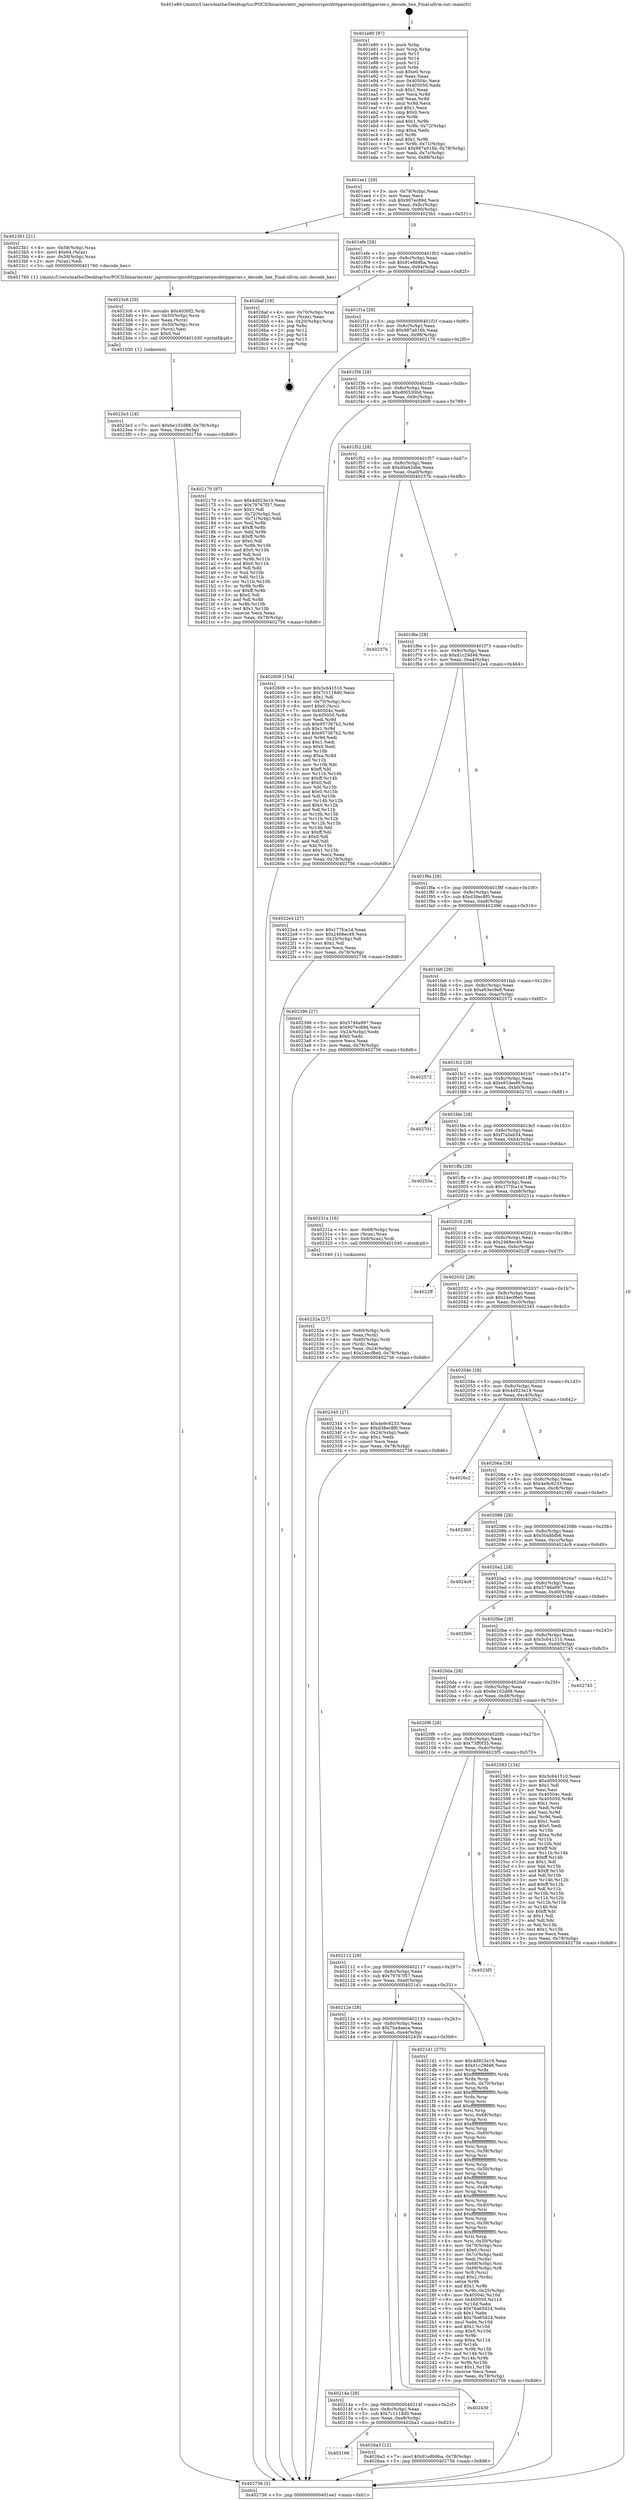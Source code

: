 digraph "0x401e80" {
  label = "0x401e80 (/mnt/c/Users/mathe/Desktop/tcc/POCII/binaries/extr_japrontosrcpicohttpparserpicohttpparser.c_decode_hex_Final-ollvm.out::main(0))"
  labelloc = "t"
  node[shape=record]

  Entry [label="",width=0.3,height=0.3,shape=circle,fillcolor=black,style=filled]
  "0x401ee1" [label="{
     0x401ee1 [29]\l
     | [instrs]\l
     &nbsp;&nbsp;0x401ee1 \<+3\>: mov -0x78(%rbp),%eax\l
     &nbsp;&nbsp;0x401ee4 \<+2\>: mov %eax,%ecx\l
     &nbsp;&nbsp;0x401ee6 \<+6\>: sub $0x907ec89d,%ecx\l
     &nbsp;&nbsp;0x401eec \<+6\>: mov %eax,-0x8c(%rbp)\l
     &nbsp;&nbsp;0x401ef2 \<+6\>: mov %ecx,-0x90(%rbp)\l
     &nbsp;&nbsp;0x401ef8 \<+6\>: je 00000000004023b1 \<main+0x531\>\l
  }"]
  "0x4023b1" [label="{
     0x4023b1 [21]\l
     | [instrs]\l
     &nbsp;&nbsp;0x4023b1 \<+4\>: mov -0x58(%rbp),%rax\l
     &nbsp;&nbsp;0x4023b5 \<+6\>: movl $0x64,(%rax)\l
     &nbsp;&nbsp;0x4023bb \<+4\>: mov -0x58(%rbp),%rax\l
     &nbsp;&nbsp;0x4023bf \<+2\>: mov (%rax),%edi\l
     &nbsp;&nbsp;0x4023c1 \<+5\>: call 0000000000401760 \<decode_hex\>\l
     | [calls]\l
     &nbsp;&nbsp;0x401760 \{1\} (/mnt/c/Users/mathe/Desktop/tcc/POCII/binaries/extr_japrontosrcpicohttpparserpicohttpparser.c_decode_hex_Final-ollvm.out::decode_hex)\l
  }"]
  "0x401efe" [label="{
     0x401efe [28]\l
     | [instrs]\l
     &nbsp;&nbsp;0x401efe \<+5\>: jmp 0000000000401f03 \<main+0x83\>\l
     &nbsp;&nbsp;0x401f03 \<+6\>: mov -0x8c(%rbp),%eax\l
     &nbsp;&nbsp;0x401f09 \<+5\>: sub $0x91e8b9ba,%eax\l
     &nbsp;&nbsp;0x401f0e \<+6\>: mov %eax,-0x94(%rbp)\l
     &nbsp;&nbsp;0x401f14 \<+6\>: je 00000000004026af \<main+0x82f\>\l
  }"]
  Exit [label="",width=0.3,height=0.3,shape=circle,fillcolor=black,style=filled,peripheries=2]
  "0x4026af" [label="{
     0x4026af [19]\l
     | [instrs]\l
     &nbsp;&nbsp;0x4026af \<+4\>: mov -0x70(%rbp),%rax\l
     &nbsp;&nbsp;0x4026b3 \<+2\>: mov (%rax),%eax\l
     &nbsp;&nbsp;0x4026b5 \<+4\>: lea -0x20(%rbp),%rsp\l
     &nbsp;&nbsp;0x4026b9 \<+1\>: pop %rbx\l
     &nbsp;&nbsp;0x4026ba \<+2\>: pop %r12\l
     &nbsp;&nbsp;0x4026bc \<+2\>: pop %r14\l
     &nbsp;&nbsp;0x4026be \<+2\>: pop %r15\l
     &nbsp;&nbsp;0x4026c0 \<+1\>: pop %rbp\l
     &nbsp;&nbsp;0x4026c1 \<+1\>: ret\l
  }"]
  "0x401f1a" [label="{
     0x401f1a [28]\l
     | [instrs]\l
     &nbsp;&nbsp;0x401f1a \<+5\>: jmp 0000000000401f1f \<main+0x9f\>\l
     &nbsp;&nbsp;0x401f1f \<+6\>: mov -0x8c(%rbp),%eax\l
     &nbsp;&nbsp;0x401f25 \<+5\>: sub $0x987a916b,%eax\l
     &nbsp;&nbsp;0x401f2a \<+6\>: mov %eax,-0x98(%rbp)\l
     &nbsp;&nbsp;0x401f30 \<+6\>: je 0000000000402170 \<main+0x2f0\>\l
  }"]
  "0x402166" [label="{
     0x402166\l
  }", style=dashed]
  "0x402170" [label="{
     0x402170 [97]\l
     | [instrs]\l
     &nbsp;&nbsp;0x402170 \<+5\>: mov $0x4d923e19,%eax\l
     &nbsp;&nbsp;0x402175 \<+5\>: mov $0x79767f57,%ecx\l
     &nbsp;&nbsp;0x40217a \<+2\>: mov $0x1,%dl\l
     &nbsp;&nbsp;0x40217c \<+4\>: mov -0x72(%rbp),%sil\l
     &nbsp;&nbsp;0x402180 \<+4\>: mov -0x71(%rbp),%dil\l
     &nbsp;&nbsp;0x402184 \<+3\>: mov %sil,%r8b\l
     &nbsp;&nbsp;0x402187 \<+4\>: xor $0xff,%r8b\l
     &nbsp;&nbsp;0x40218b \<+3\>: mov %dil,%r9b\l
     &nbsp;&nbsp;0x40218e \<+4\>: xor $0xff,%r9b\l
     &nbsp;&nbsp;0x402192 \<+3\>: xor $0x0,%dl\l
     &nbsp;&nbsp;0x402195 \<+3\>: mov %r8b,%r10b\l
     &nbsp;&nbsp;0x402198 \<+4\>: and $0x0,%r10b\l
     &nbsp;&nbsp;0x40219c \<+3\>: and %dl,%sil\l
     &nbsp;&nbsp;0x40219f \<+3\>: mov %r9b,%r11b\l
     &nbsp;&nbsp;0x4021a2 \<+4\>: and $0x0,%r11b\l
     &nbsp;&nbsp;0x4021a6 \<+3\>: and %dl,%dil\l
     &nbsp;&nbsp;0x4021a9 \<+3\>: or %sil,%r10b\l
     &nbsp;&nbsp;0x4021ac \<+3\>: or %dil,%r11b\l
     &nbsp;&nbsp;0x4021af \<+3\>: xor %r11b,%r10b\l
     &nbsp;&nbsp;0x4021b2 \<+3\>: or %r9b,%r8b\l
     &nbsp;&nbsp;0x4021b5 \<+4\>: xor $0xff,%r8b\l
     &nbsp;&nbsp;0x4021b9 \<+3\>: or $0x0,%dl\l
     &nbsp;&nbsp;0x4021bc \<+3\>: and %dl,%r8b\l
     &nbsp;&nbsp;0x4021bf \<+3\>: or %r8b,%r10b\l
     &nbsp;&nbsp;0x4021c2 \<+4\>: test $0x1,%r10b\l
     &nbsp;&nbsp;0x4021c6 \<+3\>: cmovne %ecx,%eax\l
     &nbsp;&nbsp;0x4021c9 \<+3\>: mov %eax,-0x78(%rbp)\l
     &nbsp;&nbsp;0x4021cc \<+5\>: jmp 0000000000402756 \<main+0x8d6\>\l
  }"]
  "0x401f36" [label="{
     0x401f36 [28]\l
     | [instrs]\l
     &nbsp;&nbsp;0x401f36 \<+5\>: jmp 0000000000401f3b \<main+0xbb\>\l
     &nbsp;&nbsp;0x401f3b \<+6\>: mov -0x8c(%rbp),%eax\l
     &nbsp;&nbsp;0x401f41 \<+5\>: sub $0xd005300d,%eax\l
     &nbsp;&nbsp;0x401f46 \<+6\>: mov %eax,-0x9c(%rbp)\l
     &nbsp;&nbsp;0x401f4c \<+6\>: je 0000000000402609 \<main+0x789\>\l
  }"]
  "0x402756" [label="{
     0x402756 [5]\l
     | [instrs]\l
     &nbsp;&nbsp;0x402756 \<+5\>: jmp 0000000000401ee1 \<main+0x61\>\l
  }"]
  "0x401e80" [label="{
     0x401e80 [97]\l
     | [instrs]\l
     &nbsp;&nbsp;0x401e80 \<+1\>: push %rbp\l
     &nbsp;&nbsp;0x401e81 \<+3\>: mov %rsp,%rbp\l
     &nbsp;&nbsp;0x401e84 \<+2\>: push %r15\l
     &nbsp;&nbsp;0x401e86 \<+2\>: push %r14\l
     &nbsp;&nbsp;0x401e88 \<+2\>: push %r12\l
     &nbsp;&nbsp;0x401e8a \<+1\>: push %rbx\l
     &nbsp;&nbsp;0x401e8b \<+7\>: sub $0xe0,%rsp\l
     &nbsp;&nbsp;0x401e92 \<+2\>: xor %eax,%eax\l
     &nbsp;&nbsp;0x401e94 \<+7\>: mov 0x40504c,%ecx\l
     &nbsp;&nbsp;0x401e9b \<+7\>: mov 0x405050,%edx\l
     &nbsp;&nbsp;0x401ea2 \<+3\>: sub $0x1,%eax\l
     &nbsp;&nbsp;0x401ea5 \<+3\>: mov %ecx,%r8d\l
     &nbsp;&nbsp;0x401ea8 \<+3\>: add %eax,%r8d\l
     &nbsp;&nbsp;0x401eab \<+4\>: imul %r8d,%ecx\l
     &nbsp;&nbsp;0x401eaf \<+3\>: and $0x1,%ecx\l
     &nbsp;&nbsp;0x401eb2 \<+3\>: cmp $0x0,%ecx\l
     &nbsp;&nbsp;0x401eb5 \<+4\>: sete %r9b\l
     &nbsp;&nbsp;0x401eb9 \<+4\>: and $0x1,%r9b\l
     &nbsp;&nbsp;0x401ebd \<+4\>: mov %r9b,-0x72(%rbp)\l
     &nbsp;&nbsp;0x401ec1 \<+3\>: cmp $0xa,%edx\l
     &nbsp;&nbsp;0x401ec4 \<+4\>: setl %r9b\l
     &nbsp;&nbsp;0x401ec8 \<+4\>: and $0x1,%r9b\l
     &nbsp;&nbsp;0x401ecc \<+4\>: mov %r9b,-0x71(%rbp)\l
     &nbsp;&nbsp;0x401ed0 \<+7\>: movl $0x987a916b,-0x78(%rbp)\l
     &nbsp;&nbsp;0x401ed7 \<+3\>: mov %edi,-0x7c(%rbp)\l
     &nbsp;&nbsp;0x401eda \<+7\>: mov %rsi,-0x88(%rbp)\l
  }"]
  "0x4026a3" [label="{
     0x4026a3 [12]\l
     | [instrs]\l
     &nbsp;&nbsp;0x4026a3 \<+7\>: movl $0x91e8b9ba,-0x78(%rbp)\l
     &nbsp;&nbsp;0x4026aa \<+5\>: jmp 0000000000402756 \<main+0x8d6\>\l
  }"]
  "0x402609" [label="{
     0x402609 [154]\l
     | [instrs]\l
     &nbsp;&nbsp;0x402609 \<+5\>: mov $0x5c641510,%eax\l
     &nbsp;&nbsp;0x40260e \<+5\>: mov $0x7c1118d0,%ecx\l
     &nbsp;&nbsp;0x402613 \<+2\>: mov $0x1,%dl\l
     &nbsp;&nbsp;0x402615 \<+4\>: mov -0x70(%rbp),%rsi\l
     &nbsp;&nbsp;0x402619 \<+6\>: movl $0x0,(%rsi)\l
     &nbsp;&nbsp;0x40261f \<+7\>: mov 0x40504c,%edi\l
     &nbsp;&nbsp;0x402626 \<+8\>: mov 0x405050,%r8d\l
     &nbsp;&nbsp;0x40262e \<+3\>: mov %edi,%r9d\l
     &nbsp;&nbsp;0x402631 \<+7\>: sub $0x957367b2,%r9d\l
     &nbsp;&nbsp;0x402638 \<+4\>: sub $0x1,%r9d\l
     &nbsp;&nbsp;0x40263c \<+7\>: add $0x957367b2,%r9d\l
     &nbsp;&nbsp;0x402643 \<+4\>: imul %r9d,%edi\l
     &nbsp;&nbsp;0x402647 \<+3\>: and $0x1,%edi\l
     &nbsp;&nbsp;0x40264a \<+3\>: cmp $0x0,%edi\l
     &nbsp;&nbsp;0x40264d \<+4\>: sete %r10b\l
     &nbsp;&nbsp;0x402651 \<+4\>: cmp $0xa,%r8d\l
     &nbsp;&nbsp;0x402655 \<+4\>: setl %r11b\l
     &nbsp;&nbsp;0x402659 \<+3\>: mov %r10b,%bl\l
     &nbsp;&nbsp;0x40265c \<+3\>: xor $0xff,%bl\l
     &nbsp;&nbsp;0x40265f \<+3\>: mov %r11b,%r14b\l
     &nbsp;&nbsp;0x402662 \<+4\>: xor $0xff,%r14b\l
     &nbsp;&nbsp;0x402666 \<+3\>: xor $0x0,%dl\l
     &nbsp;&nbsp;0x402669 \<+3\>: mov %bl,%r15b\l
     &nbsp;&nbsp;0x40266c \<+4\>: and $0x0,%r15b\l
     &nbsp;&nbsp;0x402670 \<+3\>: and %dl,%r10b\l
     &nbsp;&nbsp;0x402673 \<+3\>: mov %r14b,%r12b\l
     &nbsp;&nbsp;0x402676 \<+4\>: and $0x0,%r12b\l
     &nbsp;&nbsp;0x40267a \<+3\>: and %dl,%r11b\l
     &nbsp;&nbsp;0x40267d \<+3\>: or %r10b,%r15b\l
     &nbsp;&nbsp;0x402680 \<+3\>: or %r11b,%r12b\l
     &nbsp;&nbsp;0x402683 \<+3\>: xor %r12b,%r15b\l
     &nbsp;&nbsp;0x402686 \<+3\>: or %r14b,%bl\l
     &nbsp;&nbsp;0x402689 \<+3\>: xor $0xff,%bl\l
     &nbsp;&nbsp;0x40268c \<+3\>: or $0x0,%dl\l
     &nbsp;&nbsp;0x40268f \<+2\>: and %dl,%bl\l
     &nbsp;&nbsp;0x402691 \<+3\>: or %bl,%r15b\l
     &nbsp;&nbsp;0x402694 \<+4\>: test $0x1,%r15b\l
     &nbsp;&nbsp;0x402698 \<+3\>: cmovne %ecx,%eax\l
     &nbsp;&nbsp;0x40269b \<+3\>: mov %eax,-0x78(%rbp)\l
     &nbsp;&nbsp;0x40269e \<+5\>: jmp 0000000000402756 \<main+0x8d6\>\l
  }"]
  "0x401f52" [label="{
     0x401f52 [28]\l
     | [instrs]\l
     &nbsp;&nbsp;0x401f52 \<+5\>: jmp 0000000000401f57 \<main+0xd7\>\l
     &nbsp;&nbsp;0x401f57 \<+6\>: mov -0x8c(%rbp),%eax\l
     &nbsp;&nbsp;0x401f5d \<+5\>: sub $0xd0a43dbe,%eax\l
     &nbsp;&nbsp;0x401f62 \<+6\>: mov %eax,-0xa0(%rbp)\l
     &nbsp;&nbsp;0x401f68 \<+6\>: je 000000000040237b \<main+0x4fb\>\l
  }"]
  "0x40214a" [label="{
     0x40214a [28]\l
     | [instrs]\l
     &nbsp;&nbsp;0x40214a \<+5\>: jmp 000000000040214f \<main+0x2cf\>\l
     &nbsp;&nbsp;0x40214f \<+6\>: mov -0x8c(%rbp),%eax\l
     &nbsp;&nbsp;0x402155 \<+5\>: sub $0x7c1118d0,%eax\l
     &nbsp;&nbsp;0x40215a \<+6\>: mov %eax,-0xe8(%rbp)\l
     &nbsp;&nbsp;0x402160 \<+6\>: je 00000000004026a3 \<main+0x823\>\l
  }"]
  "0x40237b" [label="{
     0x40237b\l
  }", style=dashed]
  "0x401f6e" [label="{
     0x401f6e [28]\l
     | [instrs]\l
     &nbsp;&nbsp;0x401f6e \<+5\>: jmp 0000000000401f73 \<main+0xf3\>\l
     &nbsp;&nbsp;0x401f73 \<+6\>: mov -0x8c(%rbp),%eax\l
     &nbsp;&nbsp;0x401f79 \<+5\>: sub $0xd1c29d46,%eax\l
     &nbsp;&nbsp;0x401f7e \<+6\>: mov %eax,-0xa4(%rbp)\l
     &nbsp;&nbsp;0x401f84 \<+6\>: je 00000000004022e4 \<main+0x464\>\l
  }"]
  "0x402439" [label="{
     0x402439\l
  }", style=dashed]
  "0x4022e4" [label="{
     0x4022e4 [27]\l
     | [instrs]\l
     &nbsp;&nbsp;0x4022e4 \<+5\>: mov $0x177fca1d,%eax\l
     &nbsp;&nbsp;0x4022e9 \<+5\>: mov $0x2468ec49,%ecx\l
     &nbsp;&nbsp;0x4022ee \<+3\>: mov -0x25(%rbp),%dl\l
     &nbsp;&nbsp;0x4022f1 \<+3\>: test $0x1,%dl\l
     &nbsp;&nbsp;0x4022f4 \<+3\>: cmovne %ecx,%eax\l
     &nbsp;&nbsp;0x4022f7 \<+3\>: mov %eax,-0x78(%rbp)\l
     &nbsp;&nbsp;0x4022fa \<+5\>: jmp 0000000000402756 \<main+0x8d6\>\l
  }"]
  "0x401f8a" [label="{
     0x401f8a [28]\l
     | [instrs]\l
     &nbsp;&nbsp;0x401f8a \<+5\>: jmp 0000000000401f8f \<main+0x10f\>\l
     &nbsp;&nbsp;0x401f8f \<+6\>: mov -0x8c(%rbp),%eax\l
     &nbsp;&nbsp;0x401f95 \<+5\>: sub $0xd38ec8f0,%eax\l
     &nbsp;&nbsp;0x401f9a \<+6\>: mov %eax,-0xa8(%rbp)\l
     &nbsp;&nbsp;0x401fa0 \<+6\>: je 0000000000402396 \<main+0x516\>\l
  }"]
  "0x4023e3" [label="{
     0x4023e3 [18]\l
     | [instrs]\l
     &nbsp;&nbsp;0x4023e3 \<+7\>: movl $0x6e102d88,-0x78(%rbp)\l
     &nbsp;&nbsp;0x4023ea \<+6\>: mov %eax,-0xec(%rbp)\l
     &nbsp;&nbsp;0x4023f0 \<+5\>: jmp 0000000000402756 \<main+0x8d6\>\l
  }"]
  "0x402396" [label="{
     0x402396 [27]\l
     | [instrs]\l
     &nbsp;&nbsp;0x402396 \<+5\>: mov $0x5746a997,%eax\l
     &nbsp;&nbsp;0x40239b \<+5\>: mov $0x907ec89d,%ecx\l
     &nbsp;&nbsp;0x4023a0 \<+3\>: mov -0x24(%rbp),%edx\l
     &nbsp;&nbsp;0x4023a3 \<+3\>: cmp $0x0,%edx\l
     &nbsp;&nbsp;0x4023a6 \<+3\>: cmove %ecx,%eax\l
     &nbsp;&nbsp;0x4023a9 \<+3\>: mov %eax,-0x78(%rbp)\l
     &nbsp;&nbsp;0x4023ac \<+5\>: jmp 0000000000402756 \<main+0x8d6\>\l
  }"]
  "0x401fa6" [label="{
     0x401fa6 [28]\l
     | [instrs]\l
     &nbsp;&nbsp;0x401fa6 \<+5\>: jmp 0000000000401fab \<main+0x12b\>\l
     &nbsp;&nbsp;0x401fab \<+6\>: mov -0x8c(%rbp),%eax\l
     &nbsp;&nbsp;0x401fb1 \<+5\>: sub $0xe63ec9e8,%eax\l
     &nbsp;&nbsp;0x401fb6 \<+6\>: mov %eax,-0xac(%rbp)\l
     &nbsp;&nbsp;0x401fbc \<+6\>: je 0000000000402572 \<main+0x6f2\>\l
  }"]
  "0x4023c6" [label="{
     0x4023c6 [29]\l
     | [instrs]\l
     &nbsp;&nbsp;0x4023c6 \<+10\>: movabs $0x4030f2,%rdi\l
     &nbsp;&nbsp;0x4023d0 \<+4\>: mov -0x50(%rbp),%rcx\l
     &nbsp;&nbsp;0x4023d4 \<+2\>: mov %eax,(%rcx)\l
     &nbsp;&nbsp;0x4023d6 \<+4\>: mov -0x50(%rbp),%rcx\l
     &nbsp;&nbsp;0x4023da \<+2\>: mov (%rcx),%esi\l
     &nbsp;&nbsp;0x4023dc \<+2\>: mov $0x0,%al\l
     &nbsp;&nbsp;0x4023de \<+5\>: call 0000000000401030 \<printf@plt\>\l
     | [calls]\l
     &nbsp;&nbsp;0x401030 \{1\} (unknown)\l
  }"]
  "0x402572" [label="{
     0x402572\l
  }", style=dashed]
  "0x401fc2" [label="{
     0x401fc2 [28]\l
     | [instrs]\l
     &nbsp;&nbsp;0x401fc2 \<+5\>: jmp 0000000000401fc7 \<main+0x147\>\l
     &nbsp;&nbsp;0x401fc7 \<+6\>: mov -0x8c(%rbp),%eax\l
     &nbsp;&nbsp;0x401fcd \<+5\>: sub $0xe91deef6,%eax\l
     &nbsp;&nbsp;0x401fd2 \<+6\>: mov %eax,-0xb0(%rbp)\l
     &nbsp;&nbsp;0x401fd8 \<+6\>: je 0000000000402701 \<main+0x881\>\l
  }"]
  "0x40232a" [label="{
     0x40232a [27]\l
     | [instrs]\l
     &nbsp;&nbsp;0x40232a \<+4\>: mov -0x60(%rbp),%rdi\l
     &nbsp;&nbsp;0x40232e \<+2\>: mov %eax,(%rdi)\l
     &nbsp;&nbsp;0x402330 \<+4\>: mov -0x60(%rbp),%rdi\l
     &nbsp;&nbsp;0x402334 \<+2\>: mov (%rdi),%eax\l
     &nbsp;&nbsp;0x402336 \<+3\>: mov %eax,-0x24(%rbp)\l
     &nbsp;&nbsp;0x402339 \<+7\>: movl $0x24ecf8e0,-0x78(%rbp)\l
     &nbsp;&nbsp;0x402340 \<+5\>: jmp 0000000000402756 \<main+0x8d6\>\l
  }"]
  "0x402701" [label="{
     0x402701\l
  }", style=dashed]
  "0x401fde" [label="{
     0x401fde [28]\l
     | [instrs]\l
     &nbsp;&nbsp;0x401fde \<+5\>: jmp 0000000000401fe3 \<main+0x163\>\l
     &nbsp;&nbsp;0x401fe3 \<+6\>: mov -0x8c(%rbp),%eax\l
     &nbsp;&nbsp;0x401fe9 \<+5\>: sub $0xf7a5ab34,%eax\l
     &nbsp;&nbsp;0x401fee \<+6\>: mov %eax,-0xb4(%rbp)\l
     &nbsp;&nbsp;0x401ff4 \<+6\>: je 000000000040255a \<main+0x6da\>\l
  }"]
  "0x40212e" [label="{
     0x40212e [28]\l
     | [instrs]\l
     &nbsp;&nbsp;0x40212e \<+5\>: jmp 0000000000402133 \<main+0x2b3\>\l
     &nbsp;&nbsp;0x402133 \<+6\>: mov -0x8c(%rbp),%eax\l
     &nbsp;&nbsp;0x402139 \<+5\>: sub $0x7ba4aeca,%eax\l
     &nbsp;&nbsp;0x40213e \<+6\>: mov %eax,-0xe4(%rbp)\l
     &nbsp;&nbsp;0x402144 \<+6\>: je 0000000000402439 \<main+0x5b9\>\l
  }"]
  "0x40255a" [label="{
     0x40255a\l
  }", style=dashed]
  "0x401ffa" [label="{
     0x401ffa [28]\l
     | [instrs]\l
     &nbsp;&nbsp;0x401ffa \<+5\>: jmp 0000000000401fff \<main+0x17f\>\l
     &nbsp;&nbsp;0x401fff \<+6\>: mov -0x8c(%rbp),%eax\l
     &nbsp;&nbsp;0x402005 \<+5\>: sub $0x177fca1d,%eax\l
     &nbsp;&nbsp;0x40200a \<+6\>: mov %eax,-0xb8(%rbp)\l
     &nbsp;&nbsp;0x402010 \<+6\>: je 000000000040231a \<main+0x49a\>\l
  }"]
  "0x4021d1" [label="{
     0x4021d1 [275]\l
     | [instrs]\l
     &nbsp;&nbsp;0x4021d1 \<+5\>: mov $0x4d923e19,%eax\l
     &nbsp;&nbsp;0x4021d6 \<+5\>: mov $0xd1c29d46,%ecx\l
     &nbsp;&nbsp;0x4021db \<+3\>: mov %rsp,%rdx\l
     &nbsp;&nbsp;0x4021de \<+4\>: add $0xfffffffffffffff0,%rdx\l
     &nbsp;&nbsp;0x4021e2 \<+3\>: mov %rdx,%rsp\l
     &nbsp;&nbsp;0x4021e5 \<+4\>: mov %rdx,-0x70(%rbp)\l
     &nbsp;&nbsp;0x4021e9 \<+3\>: mov %rsp,%rdx\l
     &nbsp;&nbsp;0x4021ec \<+4\>: add $0xfffffffffffffff0,%rdx\l
     &nbsp;&nbsp;0x4021f0 \<+3\>: mov %rdx,%rsp\l
     &nbsp;&nbsp;0x4021f3 \<+3\>: mov %rsp,%rsi\l
     &nbsp;&nbsp;0x4021f6 \<+4\>: add $0xfffffffffffffff0,%rsi\l
     &nbsp;&nbsp;0x4021fa \<+3\>: mov %rsi,%rsp\l
     &nbsp;&nbsp;0x4021fd \<+4\>: mov %rsi,-0x68(%rbp)\l
     &nbsp;&nbsp;0x402201 \<+3\>: mov %rsp,%rsi\l
     &nbsp;&nbsp;0x402204 \<+4\>: add $0xfffffffffffffff0,%rsi\l
     &nbsp;&nbsp;0x402208 \<+3\>: mov %rsi,%rsp\l
     &nbsp;&nbsp;0x40220b \<+4\>: mov %rsi,-0x60(%rbp)\l
     &nbsp;&nbsp;0x40220f \<+3\>: mov %rsp,%rsi\l
     &nbsp;&nbsp;0x402212 \<+4\>: add $0xfffffffffffffff0,%rsi\l
     &nbsp;&nbsp;0x402216 \<+3\>: mov %rsi,%rsp\l
     &nbsp;&nbsp;0x402219 \<+4\>: mov %rsi,-0x58(%rbp)\l
     &nbsp;&nbsp;0x40221d \<+3\>: mov %rsp,%rsi\l
     &nbsp;&nbsp;0x402220 \<+4\>: add $0xfffffffffffffff0,%rsi\l
     &nbsp;&nbsp;0x402224 \<+3\>: mov %rsi,%rsp\l
     &nbsp;&nbsp;0x402227 \<+4\>: mov %rsi,-0x50(%rbp)\l
     &nbsp;&nbsp;0x40222b \<+3\>: mov %rsp,%rsi\l
     &nbsp;&nbsp;0x40222e \<+4\>: add $0xfffffffffffffff0,%rsi\l
     &nbsp;&nbsp;0x402232 \<+3\>: mov %rsi,%rsp\l
     &nbsp;&nbsp;0x402235 \<+4\>: mov %rsi,-0x48(%rbp)\l
     &nbsp;&nbsp;0x402239 \<+3\>: mov %rsp,%rsi\l
     &nbsp;&nbsp;0x40223c \<+4\>: add $0xfffffffffffffff0,%rsi\l
     &nbsp;&nbsp;0x402240 \<+3\>: mov %rsi,%rsp\l
     &nbsp;&nbsp;0x402243 \<+4\>: mov %rsi,-0x40(%rbp)\l
     &nbsp;&nbsp;0x402247 \<+3\>: mov %rsp,%rsi\l
     &nbsp;&nbsp;0x40224a \<+4\>: add $0xfffffffffffffff0,%rsi\l
     &nbsp;&nbsp;0x40224e \<+3\>: mov %rsi,%rsp\l
     &nbsp;&nbsp;0x402251 \<+4\>: mov %rsi,-0x38(%rbp)\l
     &nbsp;&nbsp;0x402255 \<+3\>: mov %rsp,%rsi\l
     &nbsp;&nbsp;0x402258 \<+4\>: add $0xfffffffffffffff0,%rsi\l
     &nbsp;&nbsp;0x40225c \<+3\>: mov %rsi,%rsp\l
     &nbsp;&nbsp;0x40225f \<+4\>: mov %rsi,-0x30(%rbp)\l
     &nbsp;&nbsp;0x402263 \<+4\>: mov -0x70(%rbp),%rsi\l
     &nbsp;&nbsp;0x402267 \<+6\>: movl $0x0,(%rsi)\l
     &nbsp;&nbsp;0x40226d \<+3\>: mov -0x7c(%rbp),%edi\l
     &nbsp;&nbsp;0x402270 \<+2\>: mov %edi,(%rdx)\l
     &nbsp;&nbsp;0x402272 \<+4\>: mov -0x68(%rbp),%rsi\l
     &nbsp;&nbsp;0x402276 \<+7\>: mov -0x88(%rbp),%r8\l
     &nbsp;&nbsp;0x40227d \<+3\>: mov %r8,(%rsi)\l
     &nbsp;&nbsp;0x402280 \<+3\>: cmpl $0x2,(%rdx)\l
     &nbsp;&nbsp;0x402283 \<+4\>: setne %r9b\l
     &nbsp;&nbsp;0x402287 \<+4\>: and $0x1,%r9b\l
     &nbsp;&nbsp;0x40228b \<+4\>: mov %r9b,-0x25(%rbp)\l
     &nbsp;&nbsp;0x40228f \<+8\>: mov 0x40504c,%r10d\l
     &nbsp;&nbsp;0x402297 \<+8\>: mov 0x405050,%r11d\l
     &nbsp;&nbsp;0x40229f \<+3\>: mov %r10d,%ebx\l
     &nbsp;&nbsp;0x4022a2 \<+6\>: sub $0x76a65d24,%ebx\l
     &nbsp;&nbsp;0x4022a8 \<+3\>: sub $0x1,%ebx\l
     &nbsp;&nbsp;0x4022ab \<+6\>: add $0x76a65d24,%ebx\l
     &nbsp;&nbsp;0x4022b1 \<+4\>: imul %ebx,%r10d\l
     &nbsp;&nbsp;0x4022b5 \<+4\>: and $0x1,%r10d\l
     &nbsp;&nbsp;0x4022b9 \<+4\>: cmp $0x0,%r10d\l
     &nbsp;&nbsp;0x4022bd \<+4\>: sete %r9b\l
     &nbsp;&nbsp;0x4022c1 \<+4\>: cmp $0xa,%r11d\l
     &nbsp;&nbsp;0x4022c5 \<+4\>: setl %r14b\l
     &nbsp;&nbsp;0x4022c9 \<+3\>: mov %r9b,%r15b\l
     &nbsp;&nbsp;0x4022cc \<+3\>: and %r14b,%r15b\l
     &nbsp;&nbsp;0x4022cf \<+3\>: xor %r14b,%r9b\l
     &nbsp;&nbsp;0x4022d2 \<+3\>: or %r9b,%r15b\l
     &nbsp;&nbsp;0x4022d5 \<+4\>: test $0x1,%r15b\l
     &nbsp;&nbsp;0x4022d9 \<+3\>: cmovne %ecx,%eax\l
     &nbsp;&nbsp;0x4022dc \<+3\>: mov %eax,-0x78(%rbp)\l
     &nbsp;&nbsp;0x4022df \<+5\>: jmp 0000000000402756 \<main+0x8d6\>\l
  }"]
  "0x40231a" [label="{
     0x40231a [16]\l
     | [instrs]\l
     &nbsp;&nbsp;0x40231a \<+4\>: mov -0x68(%rbp),%rax\l
     &nbsp;&nbsp;0x40231e \<+3\>: mov (%rax),%rax\l
     &nbsp;&nbsp;0x402321 \<+4\>: mov 0x8(%rax),%rdi\l
     &nbsp;&nbsp;0x402325 \<+5\>: call 0000000000401040 \<atoi@plt\>\l
     | [calls]\l
     &nbsp;&nbsp;0x401040 \{1\} (unknown)\l
  }"]
  "0x402016" [label="{
     0x402016 [28]\l
     | [instrs]\l
     &nbsp;&nbsp;0x402016 \<+5\>: jmp 000000000040201b \<main+0x19b\>\l
     &nbsp;&nbsp;0x40201b \<+6\>: mov -0x8c(%rbp),%eax\l
     &nbsp;&nbsp;0x402021 \<+5\>: sub $0x2468ec49,%eax\l
     &nbsp;&nbsp;0x402026 \<+6\>: mov %eax,-0xbc(%rbp)\l
     &nbsp;&nbsp;0x40202c \<+6\>: je 00000000004022ff \<main+0x47f\>\l
  }"]
  "0x402112" [label="{
     0x402112 [28]\l
     | [instrs]\l
     &nbsp;&nbsp;0x402112 \<+5\>: jmp 0000000000402117 \<main+0x297\>\l
     &nbsp;&nbsp;0x402117 \<+6\>: mov -0x8c(%rbp),%eax\l
     &nbsp;&nbsp;0x40211d \<+5\>: sub $0x79767f57,%eax\l
     &nbsp;&nbsp;0x402122 \<+6\>: mov %eax,-0xe0(%rbp)\l
     &nbsp;&nbsp;0x402128 \<+6\>: je 00000000004021d1 \<main+0x351\>\l
  }"]
  "0x4022ff" [label="{
     0x4022ff\l
  }", style=dashed]
  "0x402032" [label="{
     0x402032 [28]\l
     | [instrs]\l
     &nbsp;&nbsp;0x402032 \<+5\>: jmp 0000000000402037 \<main+0x1b7\>\l
     &nbsp;&nbsp;0x402037 \<+6\>: mov -0x8c(%rbp),%eax\l
     &nbsp;&nbsp;0x40203d \<+5\>: sub $0x24ecf8e0,%eax\l
     &nbsp;&nbsp;0x402042 \<+6\>: mov %eax,-0xc0(%rbp)\l
     &nbsp;&nbsp;0x402048 \<+6\>: je 0000000000402345 \<main+0x4c5\>\l
  }"]
  "0x4023f5" [label="{
     0x4023f5\l
  }", style=dashed]
  "0x402345" [label="{
     0x402345 [27]\l
     | [instrs]\l
     &nbsp;&nbsp;0x402345 \<+5\>: mov $0x4e9c9233,%eax\l
     &nbsp;&nbsp;0x40234a \<+5\>: mov $0xd38ec8f0,%ecx\l
     &nbsp;&nbsp;0x40234f \<+3\>: mov -0x24(%rbp),%edx\l
     &nbsp;&nbsp;0x402352 \<+3\>: cmp $0x1,%edx\l
     &nbsp;&nbsp;0x402355 \<+3\>: cmovl %ecx,%eax\l
     &nbsp;&nbsp;0x402358 \<+3\>: mov %eax,-0x78(%rbp)\l
     &nbsp;&nbsp;0x40235b \<+5\>: jmp 0000000000402756 \<main+0x8d6\>\l
  }"]
  "0x40204e" [label="{
     0x40204e [28]\l
     | [instrs]\l
     &nbsp;&nbsp;0x40204e \<+5\>: jmp 0000000000402053 \<main+0x1d3\>\l
     &nbsp;&nbsp;0x402053 \<+6\>: mov -0x8c(%rbp),%eax\l
     &nbsp;&nbsp;0x402059 \<+5\>: sub $0x4d923e19,%eax\l
     &nbsp;&nbsp;0x40205e \<+6\>: mov %eax,-0xc4(%rbp)\l
     &nbsp;&nbsp;0x402064 \<+6\>: je 00000000004026c2 \<main+0x842\>\l
  }"]
  "0x4020f6" [label="{
     0x4020f6 [28]\l
     | [instrs]\l
     &nbsp;&nbsp;0x4020f6 \<+5\>: jmp 00000000004020fb \<main+0x27b\>\l
     &nbsp;&nbsp;0x4020fb \<+6\>: mov -0x8c(%rbp),%eax\l
     &nbsp;&nbsp;0x402101 \<+5\>: sub $0x73ff0f35,%eax\l
     &nbsp;&nbsp;0x402106 \<+6\>: mov %eax,-0xdc(%rbp)\l
     &nbsp;&nbsp;0x40210c \<+6\>: je 00000000004023f5 \<main+0x575\>\l
  }"]
  "0x4026c2" [label="{
     0x4026c2\l
  }", style=dashed]
  "0x40206a" [label="{
     0x40206a [28]\l
     | [instrs]\l
     &nbsp;&nbsp;0x40206a \<+5\>: jmp 000000000040206f \<main+0x1ef\>\l
     &nbsp;&nbsp;0x40206f \<+6\>: mov -0x8c(%rbp),%eax\l
     &nbsp;&nbsp;0x402075 \<+5\>: sub $0x4e9c9233,%eax\l
     &nbsp;&nbsp;0x40207a \<+6\>: mov %eax,-0xc8(%rbp)\l
     &nbsp;&nbsp;0x402080 \<+6\>: je 0000000000402360 \<main+0x4e0\>\l
  }"]
  "0x402583" [label="{
     0x402583 [134]\l
     | [instrs]\l
     &nbsp;&nbsp;0x402583 \<+5\>: mov $0x5c641510,%eax\l
     &nbsp;&nbsp;0x402588 \<+5\>: mov $0xd005300d,%ecx\l
     &nbsp;&nbsp;0x40258d \<+2\>: mov $0x1,%dl\l
     &nbsp;&nbsp;0x40258f \<+2\>: xor %esi,%esi\l
     &nbsp;&nbsp;0x402591 \<+7\>: mov 0x40504c,%edi\l
     &nbsp;&nbsp;0x402598 \<+8\>: mov 0x405050,%r8d\l
     &nbsp;&nbsp;0x4025a0 \<+3\>: sub $0x1,%esi\l
     &nbsp;&nbsp;0x4025a3 \<+3\>: mov %edi,%r9d\l
     &nbsp;&nbsp;0x4025a6 \<+3\>: add %esi,%r9d\l
     &nbsp;&nbsp;0x4025a9 \<+4\>: imul %r9d,%edi\l
     &nbsp;&nbsp;0x4025ad \<+3\>: and $0x1,%edi\l
     &nbsp;&nbsp;0x4025b0 \<+3\>: cmp $0x0,%edi\l
     &nbsp;&nbsp;0x4025b3 \<+4\>: sete %r10b\l
     &nbsp;&nbsp;0x4025b7 \<+4\>: cmp $0xa,%r8d\l
     &nbsp;&nbsp;0x4025bb \<+4\>: setl %r11b\l
     &nbsp;&nbsp;0x4025bf \<+3\>: mov %r10b,%bl\l
     &nbsp;&nbsp;0x4025c2 \<+3\>: xor $0xff,%bl\l
     &nbsp;&nbsp;0x4025c5 \<+3\>: mov %r11b,%r14b\l
     &nbsp;&nbsp;0x4025c8 \<+4\>: xor $0xff,%r14b\l
     &nbsp;&nbsp;0x4025cc \<+3\>: xor $0x1,%dl\l
     &nbsp;&nbsp;0x4025cf \<+3\>: mov %bl,%r15b\l
     &nbsp;&nbsp;0x4025d2 \<+4\>: and $0xff,%r15b\l
     &nbsp;&nbsp;0x4025d6 \<+3\>: and %dl,%r10b\l
     &nbsp;&nbsp;0x4025d9 \<+3\>: mov %r14b,%r12b\l
     &nbsp;&nbsp;0x4025dc \<+4\>: and $0xff,%r12b\l
     &nbsp;&nbsp;0x4025e0 \<+3\>: and %dl,%r11b\l
     &nbsp;&nbsp;0x4025e3 \<+3\>: or %r10b,%r15b\l
     &nbsp;&nbsp;0x4025e6 \<+3\>: or %r11b,%r12b\l
     &nbsp;&nbsp;0x4025e9 \<+3\>: xor %r12b,%r15b\l
     &nbsp;&nbsp;0x4025ec \<+3\>: or %r14b,%bl\l
     &nbsp;&nbsp;0x4025ef \<+3\>: xor $0xff,%bl\l
     &nbsp;&nbsp;0x4025f2 \<+3\>: or $0x1,%dl\l
     &nbsp;&nbsp;0x4025f5 \<+2\>: and %dl,%bl\l
     &nbsp;&nbsp;0x4025f7 \<+3\>: or %bl,%r15b\l
     &nbsp;&nbsp;0x4025fa \<+4\>: test $0x1,%r15b\l
     &nbsp;&nbsp;0x4025fe \<+3\>: cmovne %ecx,%eax\l
     &nbsp;&nbsp;0x402601 \<+3\>: mov %eax,-0x78(%rbp)\l
     &nbsp;&nbsp;0x402604 \<+5\>: jmp 0000000000402756 \<main+0x8d6\>\l
  }"]
  "0x402360" [label="{
     0x402360\l
  }", style=dashed]
  "0x402086" [label="{
     0x402086 [28]\l
     | [instrs]\l
     &nbsp;&nbsp;0x402086 \<+5\>: jmp 000000000040208b \<main+0x20b\>\l
     &nbsp;&nbsp;0x40208b \<+6\>: mov -0x8c(%rbp),%eax\l
     &nbsp;&nbsp;0x402091 \<+5\>: sub $0x50a8bfb6,%eax\l
     &nbsp;&nbsp;0x402096 \<+6\>: mov %eax,-0xcc(%rbp)\l
     &nbsp;&nbsp;0x40209c \<+6\>: je 00000000004024c9 \<main+0x649\>\l
  }"]
  "0x4020da" [label="{
     0x4020da [28]\l
     | [instrs]\l
     &nbsp;&nbsp;0x4020da \<+5\>: jmp 00000000004020df \<main+0x25f\>\l
     &nbsp;&nbsp;0x4020df \<+6\>: mov -0x8c(%rbp),%eax\l
     &nbsp;&nbsp;0x4020e5 \<+5\>: sub $0x6e102d88,%eax\l
     &nbsp;&nbsp;0x4020ea \<+6\>: mov %eax,-0xd8(%rbp)\l
     &nbsp;&nbsp;0x4020f0 \<+6\>: je 0000000000402583 \<main+0x703\>\l
  }"]
  "0x4024c9" [label="{
     0x4024c9\l
  }", style=dashed]
  "0x4020a2" [label="{
     0x4020a2 [28]\l
     | [instrs]\l
     &nbsp;&nbsp;0x4020a2 \<+5\>: jmp 00000000004020a7 \<main+0x227\>\l
     &nbsp;&nbsp;0x4020a7 \<+6\>: mov -0x8c(%rbp),%eax\l
     &nbsp;&nbsp;0x4020ad \<+5\>: sub $0x5746a997,%eax\l
     &nbsp;&nbsp;0x4020b2 \<+6\>: mov %eax,-0xd0(%rbp)\l
     &nbsp;&nbsp;0x4020b8 \<+6\>: je 0000000000402566 \<main+0x6e6\>\l
  }"]
  "0x402745" [label="{
     0x402745\l
  }", style=dashed]
  "0x402566" [label="{
     0x402566\l
  }", style=dashed]
  "0x4020be" [label="{
     0x4020be [28]\l
     | [instrs]\l
     &nbsp;&nbsp;0x4020be \<+5\>: jmp 00000000004020c3 \<main+0x243\>\l
     &nbsp;&nbsp;0x4020c3 \<+6\>: mov -0x8c(%rbp),%eax\l
     &nbsp;&nbsp;0x4020c9 \<+5\>: sub $0x5c641510,%eax\l
     &nbsp;&nbsp;0x4020ce \<+6\>: mov %eax,-0xd4(%rbp)\l
     &nbsp;&nbsp;0x4020d4 \<+6\>: je 0000000000402745 \<main+0x8c5\>\l
  }"]
  Entry -> "0x401e80" [label=" 1"]
  "0x401ee1" -> "0x4023b1" [label=" 1"]
  "0x401ee1" -> "0x401efe" [label=" 10"]
  "0x4026af" -> Exit [label=" 1"]
  "0x401efe" -> "0x4026af" [label=" 1"]
  "0x401efe" -> "0x401f1a" [label=" 9"]
  "0x4026a3" -> "0x402756" [label=" 1"]
  "0x401f1a" -> "0x402170" [label=" 1"]
  "0x401f1a" -> "0x401f36" [label=" 8"]
  "0x402170" -> "0x402756" [label=" 1"]
  "0x401e80" -> "0x401ee1" [label=" 1"]
  "0x402756" -> "0x401ee1" [label=" 10"]
  "0x40214a" -> "0x402166" [label=" 0"]
  "0x401f36" -> "0x402609" [label=" 1"]
  "0x401f36" -> "0x401f52" [label=" 7"]
  "0x40214a" -> "0x4026a3" [label=" 1"]
  "0x401f52" -> "0x40237b" [label=" 0"]
  "0x401f52" -> "0x401f6e" [label=" 7"]
  "0x40212e" -> "0x40214a" [label=" 1"]
  "0x401f6e" -> "0x4022e4" [label=" 1"]
  "0x401f6e" -> "0x401f8a" [label=" 6"]
  "0x40212e" -> "0x402439" [label=" 0"]
  "0x401f8a" -> "0x402396" [label=" 1"]
  "0x401f8a" -> "0x401fa6" [label=" 5"]
  "0x402609" -> "0x402756" [label=" 1"]
  "0x401fa6" -> "0x402572" [label=" 0"]
  "0x401fa6" -> "0x401fc2" [label=" 5"]
  "0x402583" -> "0x402756" [label=" 1"]
  "0x401fc2" -> "0x402701" [label=" 0"]
  "0x401fc2" -> "0x401fde" [label=" 5"]
  "0x4023e3" -> "0x402756" [label=" 1"]
  "0x401fde" -> "0x40255a" [label=" 0"]
  "0x401fde" -> "0x401ffa" [label=" 5"]
  "0x4023b1" -> "0x4023c6" [label=" 1"]
  "0x401ffa" -> "0x40231a" [label=" 1"]
  "0x401ffa" -> "0x402016" [label=" 4"]
  "0x402396" -> "0x402756" [label=" 1"]
  "0x402016" -> "0x4022ff" [label=" 0"]
  "0x402016" -> "0x402032" [label=" 4"]
  "0x40232a" -> "0x402756" [label=" 1"]
  "0x402032" -> "0x402345" [label=" 1"]
  "0x402032" -> "0x40204e" [label=" 3"]
  "0x40231a" -> "0x40232a" [label=" 1"]
  "0x40204e" -> "0x4026c2" [label=" 0"]
  "0x40204e" -> "0x40206a" [label=" 3"]
  "0x4021d1" -> "0x402756" [label=" 1"]
  "0x40206a" -> "0x402360" [label=" 0"]
  "0x40206a" -> "0x402086" [label=" 3"]
  "0x4023c6" -> "0x4023e3" [label=" 1"]
  "0x402086" -> "0x4024c9" [label=" 0"]
  "0x402086" -> "0x4020a2" [label=" 3"]
  "0x402112" -> "0x4021d1" [label=" 1"]
  "0x4020a2" -> "0x402566" [label=" 0"]
  "0x4020a2" -> "0x4020be" [label=" 3"]
  "0x402345" -> "0x402756" [label=" 1"]
  "0x4020be" -> "0x402745" [label=" 0"]
  "0x4020be" -> "0x4020da" [label=" 3"]
  "0x402112" -> "0x40212e" [label=" 1"]
  "0x4020da" -> "0x402583" [label=" 1"]
  "0x4020da" -> "0x4020f6" [label=" 2"]
  "0x4022e4" -> "0x402756" [label=" 1"]
  "0x4020f6" -> "0x4023f5" [label=" 0"]
  "0x4020f6" -> "0x402112" [label=" 2"]
}
